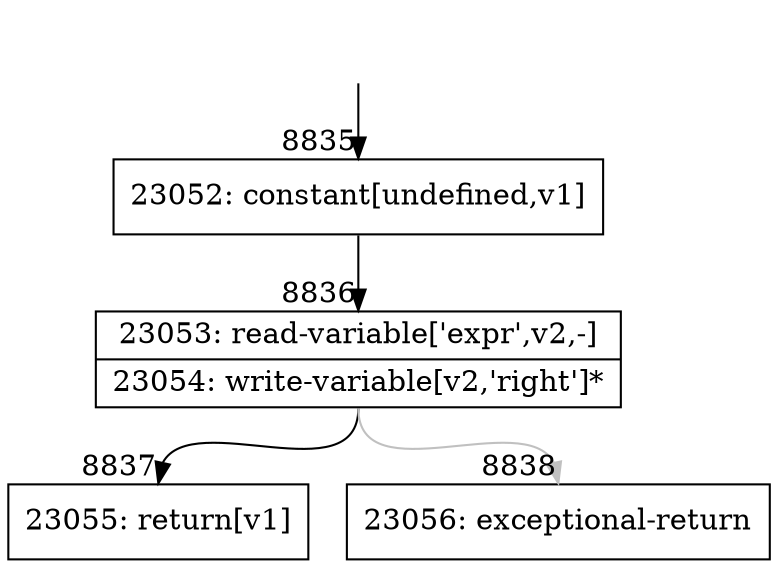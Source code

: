 digraph {
rankdir="TD"
BB_entry650[shape=none,label=""];
BB_entry650 -> BB8835 [tailport=s, headport=n, headlabel="    8835"]
BB8835 [shape=record label="{23052: constant[undefined,v1]}" ] 
BB8835 -> BB8836 [tailport=s, headport=n, headlabel="      8836"]
BB8836 [shape=record label="{23053: read-variable['expr',v2,-]|23054: write-variable[v2,'right']*}" ] 
BB8836 -> BB8837 [tailport=s, headport=n, headlabel="      8837"]
BB8836 -> BB8838 [tailport=s, headport=n, color=gray, headlabel="      8838"]
BB8837 [shape=record label="{23055: return[v1]}" ] 
BB8838 [shape=record label="{23056: exceptional-return}" ] 
//#$~ 13239
}
